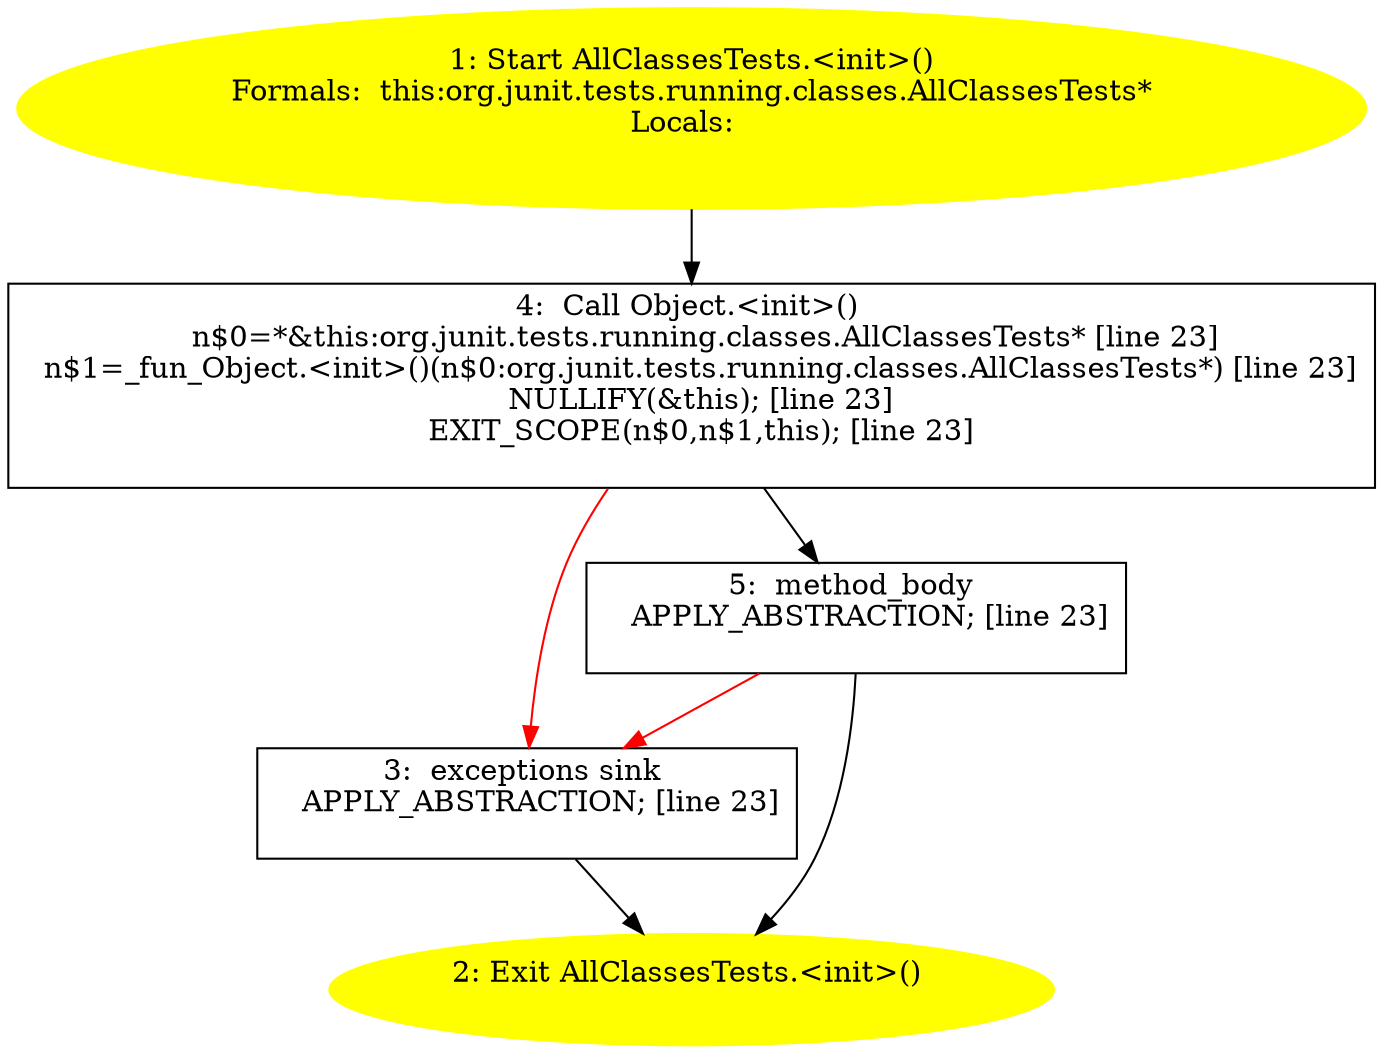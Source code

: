 /* @generated */
digraph cfg {
"org.junit.tests.running.classes.AllClassesTests.<init>().73d14a59a84ce1dea1e8137e06160a19_1" [label="1: Start AllClassesTests.<init>()\nFormals:  this:org.junit.tests.running.classes.AllClassesTests*\nLocals:  \n  " color=yellow style=filled]
	

	 "org.junit.tests.running.classes.AllClassesTests.<init>().73d14a59a84ce1dea1e8137e06160a19_1" -> "org.junit.tests.running.classes.AllClassesTests.<init>().73d14a59a84ce1dea1e8137e06160a19_4" ;
"org.junit.tests.running.classes.AllClassesTests.<init>().73d14a59a84ce1dea1e8137e06160a19_2" [label="2: Exit AllClassesTests.<init>() \n  " color=yellow style=filled]
	

"org.junit.tests.running.classes.AllClassesTests.<init>().73d14a59a84ce1dea1e8137e06160a19_3" [label="3:  exceptions sink \n   APPLY_ABSTRACTION; [line 23]\n " shape="box"]
	

	 "org.junit.tests.running.classes.AllClassesTests.<init>().73d14a59a84ce1dea1e8137e06160a19_3" -> "org.junit.tests.running.classes.AllClassesTests.<init>().73d14a59a84ce1dea1e8137e06160a19_2" ;
"org.junit.tests.running.classes.AllClassesTests.<init>().73d14a59a84ce1dea1e8137e06160a19_4" [label="4:  Call Object.<init>() \n   n$0=*&this:org.junit.tests.running.classes.AllClassesTests* [line 23]\n  n$1=_fun_Object.<init>()(n$0:org.junit.tests.running.classes.AllClassesTests*) [line 23]\n  NULLIFY(&this); [line 23]\n  EXIT_SCOPE(n$0,n$1,this); [line 23]\n " shape="box"]
	

	 "org.junit.tests.running.classes.AllClassesTests.<init>().73d14a59a84ce1dea1e8137e06160a19_4" -> "org.junit.tests.running.classes.AllClassesTests.<init>().73d14a59a84ce1dea1e8137e06160a19_5" ;
	 "org.junit.tests.running.classes.AllClassesTests.<init>().73d14a59a84ce1dea1e8137e06160a19_4" -> "org.junit.tests.running.classes.AllClassesTests.<init>().73d14a59a84ce1dea1e8137e06160a19_3" [color="red" ];
"org.junit.tests.running.classes.AllClassesTests.<init>().73d14a59a84ce1dea1e8137e06160a19_5" [label="5:  method_body \n   APPLY_ABSTRACTION; [line 23]\n " shape="box"]
	

	 "org.junit.tests.running.classes.AllClassesTests.<init>().73d14a59a84ce1dea1e8137e06160a19_5" -> "org.junit.tests.running.classes.AllClassesTests.<init>().73d14a59a84ce1dea1e8137e06160a19_2" ;
	 "org.junit.tests.running.classes.AllClassesTests.<init>().73d14a59a84ce1dea1e8137e06160a19_5" -> "org.junit.tests.running.classes.AllClassesTests.<init>().73d14a59a84ce1dea1e8137e06160a19_3" [color="red" ];
}
